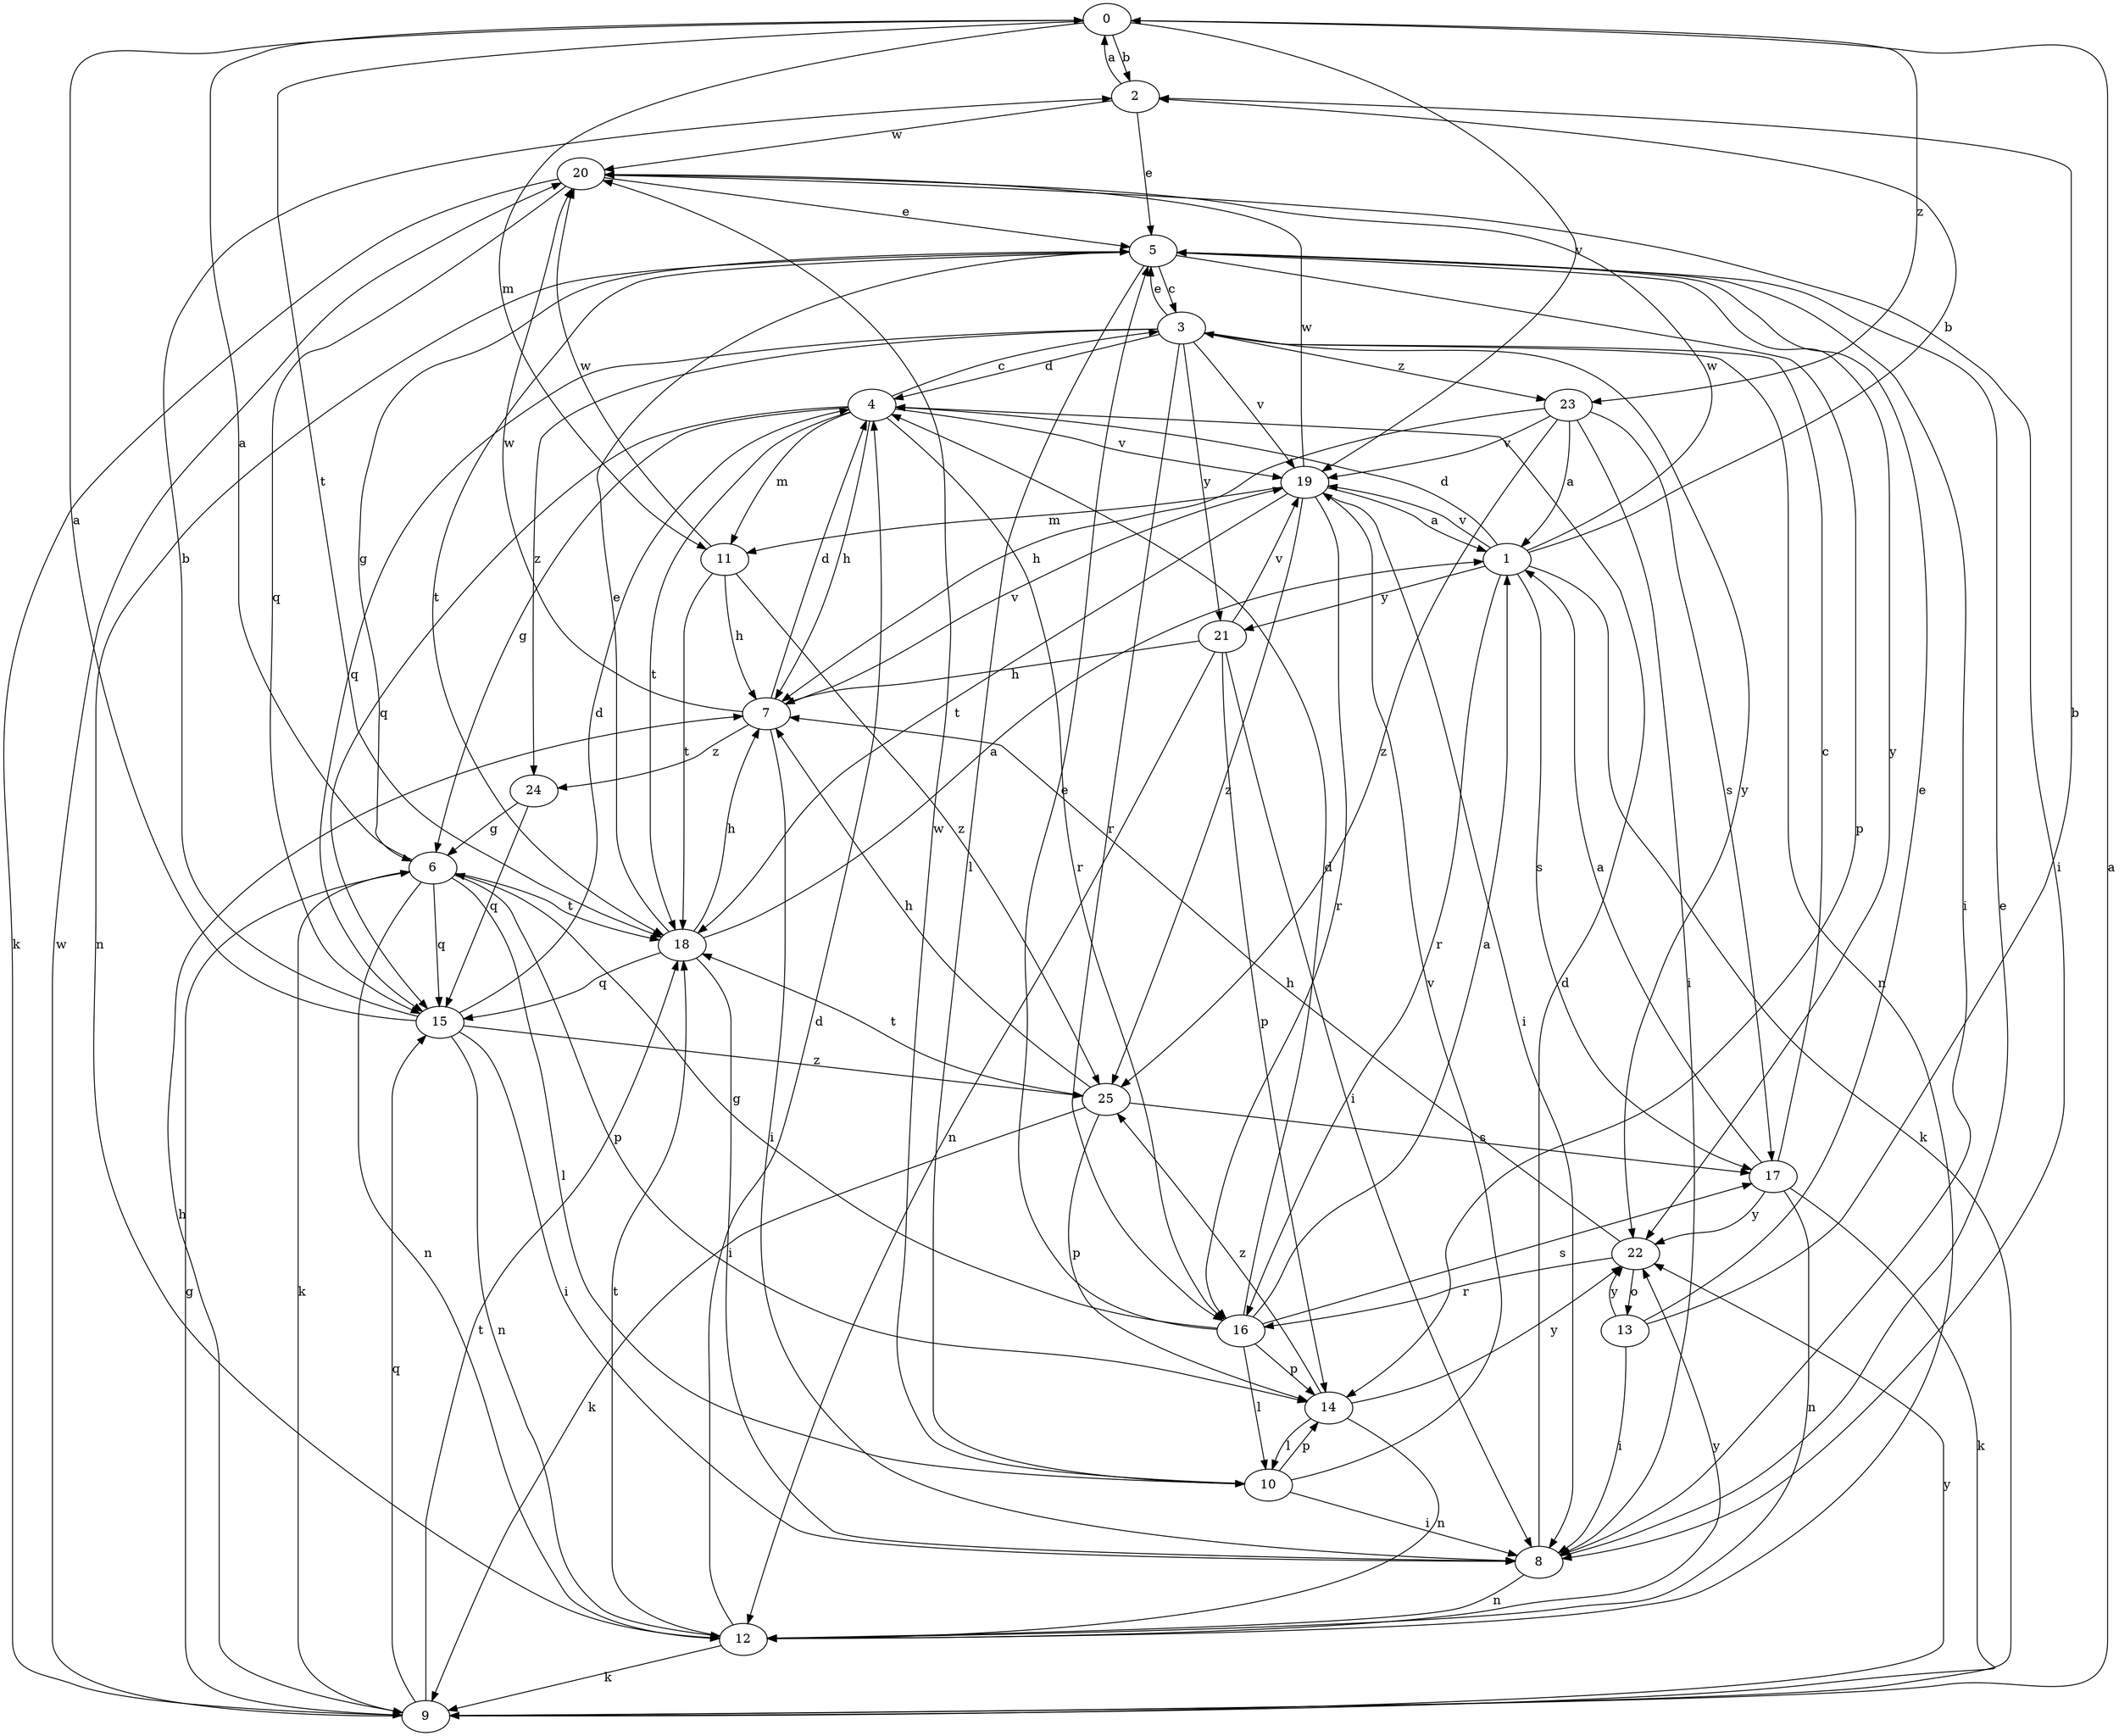 strict digraph  {
0;
1;
2;
3;
4;
5;
6;
7;
8;
9;
10;
11;
12;
13;
14;
15;
16;
17;
18;
19;
20;
21;
22;
23;
24;
25;
0 -> 2  [label=b];
0 -> 11  [label=m];
0 -> 18  [label=t];
0 -> 19  [label=v];
0 -> 23  [label=z];
1 -> 2  [label=b];
1 -> 4  [label=d];
1 -> 9  [label=k];
1 -> 16  [label=r];
1 -> 17  [label=s];
1 -> 19  [label=v];
1 -> 20  [label=w];
1 -> 21  [label=y];
2 -> 0  [label=a];
2 -> 5  [label=e];
2 -> 20  [label=w];
3 -> 4  [label=d];
3 -> 5  [label=e];
3 -> 12  [label=n];
3 -> 15  [label=q];
3 -> 16  [label=r];
3 -> 19  [label=v];
3 -> 21  [label=y];
3 -> 22  [label=y];
3 -> 23  [label=z];
3 -> 24  [label=z];
4 -> 3  [label=c];
4 -> 6  [label=g];
4 -> 7  [label=h];
4 -> 11  [label=m];
4 -> 15  [label=q];
4 -> 16  [label=r];
4 -> 18  [label=t];
4 -> 19  [label=v];
5 -> 3  [label=c];
5 -> 6  [label=g];
5 -> 8  [label=i];
5 -> 10  [label=l];
5 -> 12  [label=n];
5 -> 14  [label=p];
5 -> 18  [label=t];
5 -> 22  [label=y];
6 -> 0  [label=a];
6 -> 9  [label=k];
6 -> 10  [label=l];
6 -> 12  [label=n];
6 -> 14  [label=p];
6 -> 15  [label=q];
6 -> 18  [label=t];
7 -> 4  [label=d];
7 -> 8  [label=i];
7 -> 19  [label=v];
7 -> 20  [label=w];
7 -> 24  [label=z];
8 -> 4  [label=d];
8 -> 5  [label=e];
8 -> 12  [label=n];
9 -> 0  [label=a];
9 -> 6  [label=g];
9 -> 7  [label=h];
9 -> 15  [label=q];
9 -> 18  [label=t];
9 -> 20  [label=w];
9 -> 22  [label=y];
10 -> 8  [label=i];
10 -> 14  [label=p];
10 -> 19  [label=v];
10 -> 20  [label=w];
11 -> 7  [label=h];
11 -> 18  [label=t];
11 -> 20  [label=w];
11 -> 25  [label=z];
12 -> 4  [label=d];
12 -> 9  [label=k];
12 -> 18  [label=t];
12 -> 22  [label=y];
13 -> 2  [label=b];
13 -> 5  [label=e];
13 -> 8  [label=i];
13 -> 22  [label=y];
14 -> 10  [label=l];
14 -> 12  [label=n];
14 -> 22  [label=y];
14 -> 25  [label=z];
15 -> 0  [label=a];
15 -> 2  [label=b];
15 -> 4  [label=d];
15 -> 8  [label=i];
15 -> 12  [label=n];
15 -> 25  [label=z];
16 -> 1  [label=a];
16 -> 4  [label=d];
16 -> 5  [label=e];
16 -> 6  [label=g];
16 -> 10  [label=l];
16 -> 14  [label=p];
16 -> 17  [label=s];
17 -> 1  [label=a];
17 -> 3  [label=c];
17 -> 9  [label=k];
17 -> 12  [label=n];
17 -> 22  [label=y];
18 -> 1  [label=a];
18 -> 5  [label=e];
18 -> 7  [label=h];
18 -> 8  [label=i];
18 -> 15  [label=q];
19 -> 1  [label=a];
19 -> 8  [label=i];
19 -> 11  [label=m];
19 -> 16  [label=r];
19 -> 18  [label=t];
19 -> 20  [label=w];
19 -> 25  [label=z];
20 -> 5  [label=e];
20 -> 8  [label=i];
20 -> 9  [label=k];
20 -> 15  [label=q];
21 -> 7  [label=h];
21 -> 8  [label=i];
21 -> 12  [label=n];
21 -> 14  [label=p];
21 -> 19  [label=v];
22 -> 7  [label=h];
22 -> 13  [label=o];
22 -> 16  [label=r];
23 -> 1  [label=a];
23 -> 7  [label=h];
23 -> 8  [label=i];
23 -> 17  [label=s];
23 -> 19  [label=v];
23 -> 25  [label=z];
24 -> 6  [label=g];
24 -> 15  [label=q];
25 -> 7  [label=h];
25 -> 9  [label=k];
25 -> 14  [label=p];
25 -> 17  [label=s];
25 -> 18  [label=t];
}
